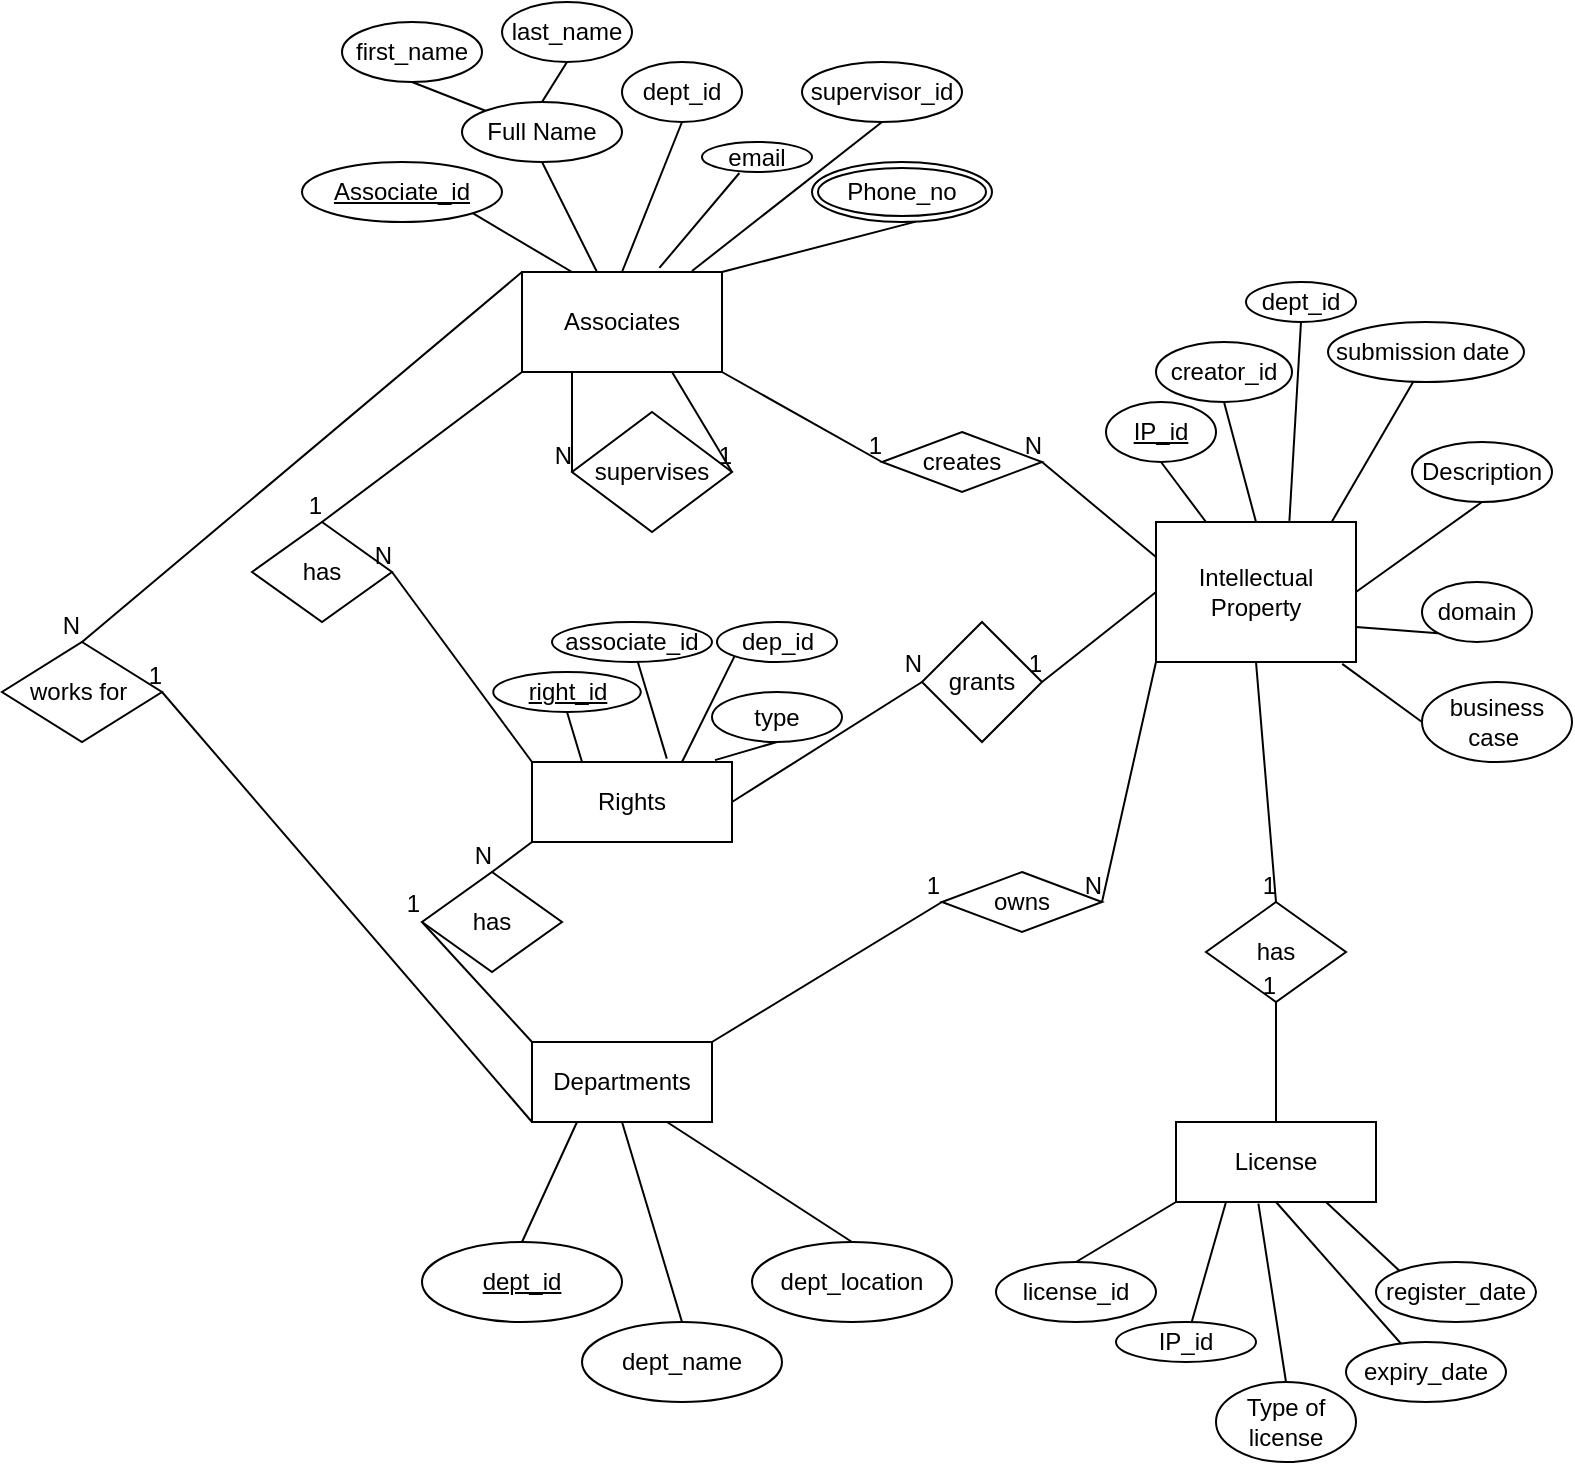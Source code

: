 <mxfile version="20.4.0" type="github">
  <diagram id="R2lEEEUBdFMjLlhIrx00" name="Page-1">
    <mxGraphModel dx="994" dy="547" grid="1" gridSize="10" guides="1" tooltips="1" connect="1" arrows="1" fold="1" page="1" pageScale="1" pageWidth="850" pageHeight="1100" math="0" shadow="0" extFonts="Permanent Marker^https://fonts.googleapis.com/css?family=Permanent+Marker">
      <root>
        <mxCell id="0" />
        <mxCell id="1" parent="0" />
        <mxCell id="IFaDQ5PGdzeJOcfDwAV1-2" value="Intellectual Property" style="whiteSpace=wrap;html=1;align=center;" parent="1" vertex="1">
          <mxGeometry x="592" y="320" width="100" height="70" as="geometry" />
        </mxCell>
        <mxCell id="IFaDQ5PGdzeJOcfDwAV1-3" value="Associates" style="whiteSpace=wrap;html=1;align=center;" parent="1" vertex="1">
          <mxGeometry x="275" y="195" width="100" height="50" as="geometry" />
        </mxCell>
        <mxCell id="IFaDQ5PGdzeJOcfDwAV1-4" value="Departments" style="whiteSpace=wrap;html=1;align=center;" parent="1" vertex="1">
          <mxGeometry x="280" y="580" width="90" height="40" as="geometry" />
        </mxCell>
        <mxCell id="IFaDQ5PGdzeJOcfDwAV1-10" value="creates" style="shape=rhombus;perimeter=rhombusPerimeter;whiteSpace=wrap;html=1;align=center;" parent="1" vertex="1">
          <mxGeometry x="455" y="275" width="80" height="30" as="geometry" />
        </mxCell>
        <mxCell id="IFaDQ5PGdzeJOcfDwAV1-14" value="" style="endArrow=none;html=1;rounded=0;exitX=0;exitY=0.25;exitDx=0;exitDy=0;entryX=1;entryY=0.5;entryDx=0;entryDy=0;" parent="1" source="IFaDQ5PGdzeJOcfDwAV1-2" target="IFaDQ5PGdzeJOcfDwAV1-10" edge="1">
          <mxGeometry relative="1" as="geometry">
            <mxPoint x="365" y="200" as="sourcePoint" />
            <mxPoint x="575" y="270" as="targetPoint" />
            <Array as="points" />
          </mxGeometry>
        </mxCell>
        <mxCell id="IFaDQ5PGdzeJOcfDwAV1-15" value="N" style="resizable=0;html=1;align=right;verticalAlign=bottom;" parent="IFaDQ5PGdzeJOcfDwAV1-14" connectable="0" vertex="1">
          <mxGeometry x="1" relative="1" as="geometry" />
        </mxCell>
        <mxCell id="IFaDQ5PGdzeJOcfDwAV1-16" value="" style="endArrow=none;html=1;rounded=0;exitX=1;exitY=1;exitDx=0;exitDy=0;entryX=0;entryY=0.5;entryDx=0;entryDy=0;" parent="1" source="IFaDQ5PGdzeJOcfDwAV1-3" target="IFaDQ5PGdzeJOcfDwAV1-10" edge="1">
          <mxGeometry relative="1" as="geometry">
            <mxPoint x="305" y="425" as="sourcePoint" />
            <mxPoint x="465" y="425" as="targetPoint" />
          </mxGeometry>
        </mxCell>
        <mxCell id="IFaDQ5PGdzeJOcfDwAV1-17" value="1" style="resizable=0;html=1;align=right;verticalAlign=bottom;" parent="IFaDQ5PGdzeJOcfDwAV1-16" connectable="0" vertex="1">
          <mxGeometry x="1" relative="1" as="geometry" />
        </mxCell>
        <mxCell id="IFaDQ5PGdzeJOcfDwAV1-26" value="works for&amp;nbsp;" style="shape=rhombus;perimeter=rhombusPerimeter;whiteSpace=wrap;html=1;align=center;" parent="1" vertex="1">
          <mxGeometry x="15" y="380" width="80" height="50" as="geometry" />
        </mxCell>
        <mxCell id="IFaDQ5PGdzeJOcfDwAV1-27" value="License" style="whiteSpace=wrap;html=1;align=center;" parent="1" vertex="1">
          <mxGeometry x="602" y="620" width="100" height="40" as="geometry" />
        </mxCell>
        <mxCell id="IFaDQ5PGdzeJOcfDwAV1-28" value="has" style="shape=rhombus;perimeter=rhombusPerimeter;whiteSpace=wrap;html=1;align=center;" parent="1" vertex="1">
          <mxGeometry x="140" y="320" width="70" height="50" as="geometry" />
        </mxCell>
        <mxCell id="IFaDQ5PGdzeJOcfDwAV1-29" value="supervises" style="shape=rhombus;perimeter=rhombusPerimeter;whiteSpace=wrap;html=1;align=center;" parent="1" vertex="1">
          <mxGeometry x="300" y="265" width="80" height="60" as="geometry" />
        </mxCell>
        <mxCell id="IFaDQ5PGdzeJOcfDwAV1-30" value="Rights" style="whiteSpace=wrap;html=1;align=center;" parent="1" vertex="1">
          <mxGeometry x="280" y="440" width="100" height="40" as="geometry" />
        </mxCell>
        <mxCell id="IFaDQ5PGdzeJOcfDwAV1-32" value="has" style="shape=rhombus;perimeter=rhombusPerimeter;whiteSpace=wrap;html=1;align=center;" parent="1" vertex="1">
          <mxGeometry x="225" y="495" width="70" height="50" as="geometry" />
        </mxCell>
        <mxCell id="IFaDQ5PGdzeJOcfDwAV1-33" value="has" style="shape=rhombus;perimeter=rhombusPerimeter;whiteSpace=wrap;html=1;align=center;" parent="1" vertex="1">
          <mxGeometry x="617" y="510" width="70" height="50" as="geometry" />
        </mxCell>
        <mxCell id="IFaDQ5PGdzeJOcfDwAV1-34" value="owns" style="shape=rhombus;perimeter=rhombusPerimeter;whiteSpace=wrap;html=1;align=center;" parent="1" vertex="1">
          <mxGeometry x="485" y="495" width="80" height="30" as="geometry" />
        </mxCell>
        <mxCell id="IFaDQ5PGdzeJOcfDwAV1-35" value="" style="endArrow=none;html=1;rounded=0;exitX=0;exitY=0;exitDx=0;exitDy=0;entryX=0.5;entryY=0;entryDx=0;entryDy=0;" parent="1" source="IFaDQ5PGdzeJOcfDwAV1-3" target="IFaDQ5PGdzeJOcfDwAV1-26" edge="1">
          <mxGeometry relative="1" as="geometry">
            <mxPoint x="25" y="290" as="sourcePoint" />
            <mxPoint x="105" y="120" as="targetPoint" />
          </mxGeometry>
        </mxCell>
        <mxCell id="IFaDQ5PGdzeJOcfDwAV1-36" value="N" style="resizable=0;html=1;align=right;verticalAlign=bottom;" parent="IFaDQ5PGdzeJOcfDwAV1-35" connectable="0" vertex="1">
          <mxGeometry x="1" relative="1" as="geometry" />
        </mxCell>
        <mxCell id="IFaDQ5PGdzeJOcfDwAV1-37" value="" style="endArrow=none;html=1;rounded=0;exitX=0;exitY=1;exitDx=0;exitDy=0;entryX=1;entryY=0.5;entryDx=0;entryDy=0;" parent="1" source="IFaDQ5PGdzeJOcfDwAV1-4" target="IFaDQ5PGdzeJOcfDwAV1-26" edge="1">
          <mxGeometry relative="1" as="geometry">
            <mxPoint x="15" y="510" as="sourcePoint" />
            <mxPoint x="95" y="620" as="targetPoint" />
          </mxGeometry>
        </mxCell>
        <mxCell id="IFaDQ5PGdzeJOcfDwAV1-38" value="1" style="resizable=0;html=1;align=right;verticalAlign=bottom;" parent="IFaDQ5PGdzeJOcfDwAV1-37" connectable="0" vertex="1">
          <mxGeometry x="1" relative="1" as="geometry" />
        </mxCell>
        <mxCell id="IFaDQ5PGdzeJOcfDwAV1-41" value="" style="endArrow=none;html=1;rounded=0;entryX=0;entryY=0.5;entryDx=0;entryDy=0;exitX=1;exitY=0;exitDx=0;exitDy=0;" parent="1" source="IFaDQ5PGdzeJOcfDwAV1-4" target="IFaDQ5PGdzeJOcfDwAV1-34" edge="1">
          <mxGeometry relative="1" as="geometry">
            <mxPoint x="495" y="610" as="sourcePoint" />
            <mxPoint x="385" y="680" as="targetPoint" />
            <Array as="points" />
          </mxGeometry>
        </mxCell>
        <mxCell id="IFaDQ5PGdzeJOcfDwAV1-42" value="1" style="resizable=0;html=1;align=right;verticalAlign=bottom;" parent="IFaDQ5PGdzeJOcfDwAV1-41" connectable="0" vertex="1">
          <mxGeometry x="1" relative="1" as="geometry" />
        </mxCell>
        <mxCell id="IFaDQ5PGdzeJOcfDwAV1-39" value="" style="endArrow=none;html=1;rounded=0;exitX=0;exitY=1;exitDx=0;exitDy=0;entryX=1;entryY=0.5;entryDx=0;entryDy=0;" parent="1" source="IFaDQ5PGdzeJOcfDwAV1-2" target="IFaDQ5PGdzeJOcfDwAV1-34" edge="1">
          <mxGeometry relative="1" as="geometry">
            <mxPoint x="585" y="460" as="sourcePoint" />
            <mxPoint x="695" y="440" as="targetPoint" />
          </mxGeometry>
        </mxCell>
        <mxCell id="IFaDQ5PGdzeJOcfDwAV1-40" value="N" style="resizable=0;html=1;align=right;verticalAlign=bottom;" parent="IFaDQ5PGdzeJOcfDwAV1-39" connectable="0" vertex="1">
          <mxGeometry x="1" relative="1" as="geometry" />
        </mxCell>
        <mxCell id="IFaDQ5PGdzeJOcfDwAV1-44" value="grants" style="shape=rhombus;perimeter=rhombusPerimeter;whiteSpace=wrap;html=1;align=center;" parent="1" vertex="1">
          <mxGeometry x="475" y="370" width="60" height="60" as="geometry" />
        </mxCell>
        <mxCell id="IFaDQ5PGdzeJOcfDwAV1-45" value="" style="endArrow=none;html=1;rounded=0;exitX=0;exitY=0.5;exitDx=0;exitDy=0;entryX=1;entryY=0.5;entryDx=0;entryDy=0;" parent="1" source="IFaDQ5PGdzeJOcfDwAV1-2" target="IFaDQ5PGdzeJOcfDwAV1-44" edge="1">
          <mxGeometry relative="1" as="geometry">
            <mxPoint x="415" y="300" as="sourcePoint" />
            <mxPoint x="605" y="370" as="targetPoint" />
            <Array as="points" />
          </mxGeometry>
        </mxCell>
        <mxCell id="IFaDQ5PGdzeJOcfDwAV1-46" value="1" style="resizable=0;html=1;align=right;verticalAlign=bottom;" parent="IFaDQ5PGdzeJOcfDwAV1-45" connectable="0" vertex="1">
          <mxGeometry x="1" relative="1" as="geometry" />
        </mxCell>
        <mxCell id="IFaDQ5PGdzeJOcfDwAV1-47" value="" style="endArrow=none;html=1;rounded=0;entryX=0;entryY=0.5;entryDx=0;entryDy=0;exitX=1;exitY=0.5;exitDx=0;exitDy=0;" parent="1" source="IFaDQ5PGdzeJOcfDwAV1-30" target="IFaDQ5PGdzeJOcfDwAV1-44" edge="1">
          <mxGeometry relative="1" as="geometry">
            <mxPoint x="435" y="260" as="sourcePoint" />
            <mxPoint x="435" y="400" as="targetPoint" />
            <Array as="points" />
          </mxGeometry>
        </mxCell>
        <mxCell id="IFaDQ5PGdzeJOcfDwAV1-48" value="N" style="resizable=0;html=1;align=right;verticalAlign=bottom;" parent="IFaDQ5PGdzeJOcfDwAV1-47" connectable="0" vertex="1">
          <mxGeometry x="1" relative="1" as="geometry" />
        </mxCell>
        <mxCell id="IFaDQ5PGdzeJOcfDwAV1-49" value="" style="endArrow=none;html=1;rounded=0;entryX=0.5;entryY=0;entryDx=0;entryDy=0;exitX=0;exitY=1;exitDx=0;exitDy=0;" parent="1" source="IFaDQ5PGdzeJOcfDwAV1-3" target="IFaDQ5PGdzeJOcfDwAV1-28" edge="1">
          <mxGeometry relative="1" as="geometry">
            <mxPoint x="375" y="210" as="sourcePoint" />
            <mxPoint x="295" y="170" as="targetPoint" />
          </mxGeometry>
        </mxCell>
        <mxCell id="IFaDQ5PGdzeJOcfDwAV1-50" value="1" style="resizable=0;html=1;align=right;verticalAlign=bottom;" parent="IFaDQ5PGdzeJOcfDwAV1-49" connectable="0" vertex="1">
          <mxGeometry x="1" relative="1" as="geometry" />
        </mxCell>
        <mxCell id="IFaDQ5PGdzeJOcfDwAV1-53" value="" style="endArrow=none;html=1;rounded=0;exitX=0;exitY=0;exitDx=0;exitDy=0;entryX=0;entryY=0.5;entryDx=0;entryDy=0;" parent="1" source="IFaDQ5PGdzeJOcfDwAV1-4" target="IFaDQ5PGdzeJOcfDwAV1-32" edge="1">
          <mxGeometry relative="1" as="geometry">
            <mxPoint x="325" y="620" as="sourcePoint" />
            <mxPoint x="355" y="620" as="targetPoint" />
            <Array as="points" />
          </mxGeometry>
        </mxCell>
        <mxCell id="IFaDQ5PGdzeJOcfDwAV1-54" value="1" style="resizable=0;html=1;align=right;verticalAlign=bottom;" parent="IFaDQ5PGdzeJOcfDwAV1-53" connectable="0" vertex="1">
          <mxGeometry x="1" relative="1" as="geometry" />
        </mxCell>
        <mxCell id="IFaDQ5PGdzeJOcfDwAV1-56" value="" style="endArrow=none;html=1;rounded=0;exitX=0;exitY=1;exitDx=0;exitDy=0;entryX=0.5;entryY=0;entryDx=0;entryDy=0;" parent="1" source="IFaDQ5PGdzeJOcfDwAV1-30" target="IFaDQ5PGdzeJOcfDwAV1-32" edge="1">
          <mxGeometry relative="1" as="geometry">
            <mxPoint x="405" y="490" as="sourcePoint" />
            <mxPoint x="245" y="430" as="targetPoint" />
          </mxGeometry>
        </mxCell>
        <mxCell id="IFaDQ5PGdzeJOcfDwAV1-57" value="N" style="resizable=0;html=1;align=right;verticalAlign=bottom;" parent="IFaDQ5PGdzeJOcfDwAV1-56" connectable="0" vertex="1">
          <mxGeometry x="1" relative="1" as="geometry" />
        </mxCell>
        <mxCell id="IFaDQ5PGdzeJOcfDwAV1-58" value="" style="endArrow=none;html=1;rounded=0;exitX=0;exitY=0;exitDx=0;exitDy=0;entryX=1;entryY=0.5;entryDx=0;entryDy=0;" parent="1" source="IFaDQ5PGdzeJOcfDwAV1-30" target="IFaDQ5PGdzeJOcfDwAV1-28" edge="1">
          <mxGeometry relative="1" as="geometry">
            <mxPoint x="155" y="320" as="sourcePoint" />
            <mxPoint x="365" y="310" as="targetPoint" />
          </mxGeometry>
        </mxCell>
        <mxCell id="IFaDQ5PGdzeJOcfDwAV1-59" value="N" style="resizable=0;html=1;align=right;verticalAlign=bottom;" parent="IFaDQ5PGdzeJOcfDwAV1-58" connectable="0" vertex="1">
          <mxGeometry x="1" relative="1" as="geometry" />
        </mxCell>
        <mxCell id="IFaDQ5PGdzeJOcfDwAV1-69" value="" style="endArrow=none;html=1;rounded=0;entryX=0;entryY=0.5;entryDx=0;entryDy=0;exitX=0.25;exitY=1;exitDx=0;exitDy=0;" parent="1" source="IFaDQ5PGdzeJOcfDwAV1-3" target="IFaDQ5PGdzeJOcfDwAV1-29" edge="1">
          <mxGeometry relative="1" as="geometry">
            <mxPoint x="425" y="265" as="sourcePoint" />
            <mxPoint x="475" y="295" as="targetPoint" />
          </mxGeometry>
        </mxCell>
        <mxCell id="IFaDQ5PGdzeJOcfDwAV1-70" value="N" style="resizable=0;html=1;align=right;verticalAlign=bottom;" parent="IFaDQ5PGdzeJOcfDwAV1-69" connectable="0" vertex="1">
          <mxGeometry x="1" relative="1" as="geometry" />
        </mxCell>
        <mxCell id="IFaDQ5PGdzeJOcfDwAV1-71" value="" style="endArrow=none;html=1;rounded=0;exitX=0.75;exitY=1;exitDx=0;exitDy=0;entryX=1;entryY=0.5;entryDx=0;entryDy=0;" parent="1" source="IFaDQ5PGdzeJOcfDwAV1-3" target="IFaDQ5PGdzeJOcfDwAV1-29" edge="1">
          <mxGeometry relative="1" as="geometry">
            <mxPoint x="390" y="265" as="sourcePoint" />
            <mxPoint x="550" y="265" as="targetPoint" />
          </mxGeometry>
        </mxCell>
        <mxCell id="IFaDQ5PGdzeJOcfDwAV1-72" value="1" style="resizable=0;html=1;align=right;verticalAlign=bottom;" parent="IFaDQ5PGdzeJOcfDwAV1-71" connectable="0" vertex="1">
          <mxGeometry x="1" relative="1" as="geometry" />
        </mxCell>
        <mxCell id="IFaDQ5PGdzeJOcfDwAV1-74" value="" style="endArrow=none;html=1;rounded=0;exitX=0.5;exitY=1;exitDx=0;exitDy=0;entryX=0.5;entryY=0;entryDx=0;entryDy=0;" parent="1" source="IFaDQ5PGdzeJOcfDwAV1-2" target="IFaDQ5PGdzeJOcfDwAV1-33" edge="1">
          <mxGeometry relative="1" as="geometry">
            <mxPoint x="645" y="470" as="sourcePoint" />
            <mxPoint x="805" y="470" as="targetPoint" />
          </mxGeometry>
        </mxCell>
        <mxCell id="IFaDQ5PGdzeJOcfDwAV1-75" value="1" style="resizable=0;html=1;align=right;verticalAlign=bottom;" parent="IFaDQ5PGdzeJOcfDwAV1-74" connectable="0" vertex="1">
          <mxGeometry x="1" relative="1" as="geometry" />
        </mxCell>
        <mxCell id="IFaDQ5PGdzeJOcfDwAV1-76" value="" style="endArrow=none;html=1;rounded=0;entryX=0.5;entryY=1;entryDx=0;entryDy=0;exitX=0.5;exitY=0;exitDx=0;exitDy=0;" parent="1" source="IFaDQ5PGdzeJOcfDwAV1-27" target="IFaDQ5PGdzeJOcfDwAV1-33" edge="1">
          <mxGeometry relative="1" as="geometry">
            <mxPoint x="505" y="620" as="sourcePoint" />
            <mxPoint x="665" y="620" as="targetPoint" />
          </mxGeometry>
        </mxCell>
        <mxCell id="IFaDQ5PGdzeJOcfDwAV1-77" value="1" style="resizable=0;html=1;align=right;verticalAlign=bottom;" parent="IFaDQ5PGdzeJOcfDwAV1-76" connectable="0" vertex="1">
          <mxGeometry x="1" relative="1" as="geometry" />
        </mxCell>
        <mxCell id="IFaDQ5PGdzeJOcfDwAV1-78" value="Associate_id" style="ellipse;whiteSpace=wrap;html=1;align=center;fontStyle=4;" parent="1" vertex="1">
          <mxGeometry x="165" y="140" width="100" height="30" as="geometry" />
        </mxCell>
        <mxCell id="IFaDQ5PGdzeJOcfDwAV1-81" value="" style="endArrow=none;html=1;rounded=0;exitX=1;exitY=1;exitDx=0;exitDy=0;entryX=0.25;entryY=0;entryDx=0;entryDy=0;" parent="1" source="IFaDQ5PGdzeJOcfDwAV1-78" target="IFaDQ5PGdzeJOcfDwAV1-3" edge="1">
          <mxGeometry relative="1" as="geometry">
            <mxPoint x="300" y="135" as="sourcePoint" />
            <mxPoint x="305" y="175" as="targetPoint" />
          </mxGeometry>
        </mxCell>
        <mxCell id="IFaDQ5PGdzeJOcfDwAV1-83" value="Phone_no" style="ellipse;shape=doubleEllipse;margin=3;whiteSpace=wrap;html=1;align=center;" parent="1" vertex="1">
          <mxGeometry x="420" y="140" width="90" height="30" as="geometry" />
        </mxCell>
        <mxCell id="IFaDQ5PGdzeJOcfDwAV1-84" value="" style="endArrow=none;html=1;rounded=0;entryX=0.577;entryY=0.994;entryDx=0;entryDy=0;entryPerimeter=0;exitX=1;exitY=0;exitDx=0;exitDy=0;" parent="1" source="IFaDQ5PGdzeJOcfDwAV1-3" target="IFaDQ5PGdzeJOcfDwAV1-83" edge="1">
          <mxGeometry relative="1" as="geometry">
            <mxPoint x="300" y="155" as="sourcePoint" />
            <mxPoint x="460" y="155" as="targetPoint" />
          </mxGeometry>
        </mxCell>
        <mxCell id="IFaDQ5PGdzeJOcfDwAV1-85" value="Full Name" style="ellipse;whiteSpace=wrap;html=1;align=center;" parent="1" vertex="1">
          <mxGeometry x="245" y="110" width="80" height="30" as="geometry" />
        </mxCell>
        <mxCell id="IFaDQ5PGdzeJOcfDwAV1-87" value="" style="endArrow=none;html=1;rounded=0;entryX=0.5;entryY=1;entryDx=0;entryDy=0;" parent="1" source="IFaDQ5PGdzeJOcfDwAV1-3" target="IFaDQ5PGdzeJOcfDwAV1-85" edge="1">
          <mxGeometry relative="1" as="geometry">
            <mxPoint x="315" y="315" as="sourcePoint" />
            <mxPoint x="475" y="315" as="targetPoint" />
          </mxGeometry>
        </mxCell>
        <mxCell id="IFaDQ5PGdzeJOcfDwAV1-88" value="last_name" style="ellipse;whiteSpace=wrap;html=1;align=center;" parent="1" vertex="1">
          <mxGeometry x="265" y="60" width="65" height="30" as="geometry" />
        </mxCell>
        <mxCell id="IFaDQ5PGdzeJOcfDwAV1-89" value="first_name" style="ellipse;whiteSpace=wrap;html=1;align=center;" parent="1" vertex="1">
          <mxGeometry x="185" y="70" width="70" height="30" as="geometry" />
        </mxCell>
        <mxCell id="IFaDQ5PGdzeJOcfDwAV1-90" value="" style="endArrow=none;html=1;rounded=0;entryX=0.5;entryY=1;entryDx=0;entryDy=0;exitX=0.5;exitY=0;exitDx=0;exitDy=0;" parent="1" source="IFaDQ5PGdzeJOcfDwAV1-85" target="IFaDQ5PGdzeJOcfDwAV1-88" edge="1">
          <mxGeometry relative="1" as="geometry">
            <mxPoint x="315" y="320" as="sourcePoint" />
            <mxPoint x="475" y="320" as="targetPoint" />
          </mxGeometry>
        </mxCell>
        <mxCell id="IFaDQ5PGdzeJOcfDwAV1-91" value="" style="endArrow=none;html=1;rounded=0;entryX=0;entryY=0;entryDx=0;entryDy=0;exitX=0.5;exitY=1;exitDx=0;exitDy=0;" parent="1" source="IFaDQ5PGdzeJOcfDwAV1-89" target="IFaDQ5PGdzeJOcfDwAV1-85" edge="1">
          <mxGeometry relative="1" as="geometry">
            <mxPoint x="35" y="110" as="sourcePoint" />
            <mxPoint x="195" y="110" as="targetPoint" />
          </mxGeometry>
        </mxCell>
        <mxCell id="IFaDQ5PGdzeJOcfDwAV1-92" style="edgeStyle=none;rounded=0;orthogonalLoop=1;jettySize=auto;html=1;exitX=0.5;exitY=0;exitDx=0;exitDy=0;" parent="1" edge="1">
          <mxGeometry relative="1" as="geometry">
            <mxPoint x="215" y="145" as="sourcePoint" />
            <mxPoint x="215" y="145" as="targetPoint" />
          </mxGeometry>
        </mxCell>
        <mxCell id="IFaDQ5PGdzeJOcfDwAV1-93" value="dept_id" style="ellipse;whiteSpace=wrap;html=1;align=center;" parent="1" vertex="1">
          <mxGeometry x="325" y="90" width="60" height="30" as="geometry" />
        </mxCell>
        <mxCell id="IFaDQ5PGdzeJOcfDwAV1-95" value="" style="endArrow=none;html=1;rounded=0;entryX=0.5;entryY=1;entryDx=0;entryDy=0;exitX=0.5;exitY=0;exitDx=0;exitDy=0;" parent="1" source="IFaDQ5PGdzeJOcfDwAV1-3" target="IFaDQ5PGdzeJOcfDwAV1-93" edge="1">
          <mxGeometry relative="1" as="geometry">
            <mxPoint x="325" y="160" as="sourcePoint" />
            <mxPoint x="405" y="160" as="targetPoint" />
            <Array as="points" />
          </mxGeometry>
        </mxCell>
        <mxCell id="IFaDQ5PGdzeJOcfDwAV1-96" value="email" style="ellipse;whiteSpace=wrap;html=1;align=center;" parent="1" vertex="1">
          <mxGeometry x="365" y="130" width="55" height="15" as="geometry" />
        </mxCell>
        <mxCell id="IFaDQ5PGdzeJOcfDwAV1-97" value="" style="endArrow=none;html=1;rounded=0;exitX=0.687;exitY=-0.041;exitDx=0;exitDy=0;exitPerimeter=0;entryX=0.34;entryY=1.033;entryDx=0;entryDy=0;entryPerimeter=0;" parent="1" source="IFaDQ5PGdzeJOcfDwAV1-3" target="IFaDQ5PGdzeJOcfDwAV1-96" edge="1">
          <mxGeometry relative="1" as="geometry">
            <mxPoint x="395" y="119.5" as="sourcePoint" />
            <mxPoint x="555" y="119.5" as="targetPoint" />
          </mxGeometry>
        </mxCell>
        <mxCell id="IFaDQ5PGdzeJOcfDwAV1-99" value="supervisor_id" style="ellipse;whiteSpace=wrap;html=1;align=center;" parent="1" vertex="1">
          <mxGeometry x="415" y="90" width="80" height="30" as="geometry" />
        </mxCell>
        <mxCell id="IFaDQ5PGdzeJOcfDwAV1-100" value="" style="endArrow=none;html=1;rounded=0;exitX=0.85;exitY=-0.01;exitDx=0;exitDy=0;exitPerimeter=0;entryX=0.5;entryY=1;entryDx=0;entryDy=0;" parent="1" source="IFaDQ5PGdzeJOcfDwAV1-3" target="IFaDQ5PGdzeJOcfDwAV1-99" edge="1">
          <mxGeometry relative="1" as="geometry">
            <mxPoint x="485" y="105" as="sourcePoint" />
            <mxPoint x="645" y="105" as="targetPoint" />
          </mxGeometry>
        </mxCell>
        <mxCell id="IFaDQ5PGdzeJOcfDwAV1-104" value="dept_location" style="ellipse;whiteSpace=wrap;html=1;align=center;" parent="1" vertex="1">
          <mxGeometry x="390" y="680" width="100" height="40" as="geometry" />
        </mxCell>
        <mxCell id="IFaDQ5PGdzeJOcfDwAV1-105" value="dept_name" style="ellipse;whiteSpace=wrap;html=1;align=center;" parent="1" vertex="1">
          <mxGeometry x="305" y="720" width="100" height="40" as="geometry" />
        </mxCell>
        <mxCell id="IFaDQ5PGdzeJOcfDwAV1-107" value="dept_id" style="ellipse;whiteSpace=wrap;html=1;align=center;fontStyle=4;" parent="1" vertex="1">
          <mxGeometry x="225" y="680" width="100" height="40" as="geometry" />
        </mxCell>
        <mxCell id="IFaDQ5PGdzeJOcfDwAV1-108" style="edgeStyle=none;rounded=0;orthogonalLoop=1;jettySize=auto;html=1;exitX=0.5;exitY=1;exitDx=0;exitDy=0;" parent="1" source="IFaDQ5PGdzeJOcfDwAV1-105" target="IFaDQ5PGdzeJOcfDwAV1-105" edge="1">
          <mxGeometry relative="1" as="geometry" />
        </mxCell>
        <mxCell id="IFaDQ5PGdzeJOcfDwAV1-109" value="" style="endArrow=none;html=1;rounded=0;entryX=0.25;entryY=1;entryDx=0;entryDy=0;exitX=0.5;exitY=0;exitDx=0;exitDy=0;" parent="1" source="IFaDQ5PGdzeJOcfDwAV1-107" target="IFaDQ5PGdzeJOcfDwAV1-4" edge="1">
          <mxGeometry relative="1" as="geometry">
            <mxPoint x="275" y="700" as="sourcePoint" />
            <mxPoint x="475" y="620" as="targetPoint" />
          </mxGeometry>
        </mxCell>
        <mxCell id="IFaDQ5PGdzeJOcfDwAV1-110" value="" style="endArrow=none;html=1;rounded=0;entryX=0.5;entryY=1;entryDx=0;entryDy=0;exitX=0.5;exitY=0;exitDx=0;exitDy=0;" parent="1" source="IFaDQ5PGdzeJOcfDwAV1-105" target="IFaDQ5PGdzeJOcfDwAV1-4" edge="1">
          <mxGeometry relative="1" as="geometry">
            <mxPoint x="185" y="810" as="sourcePoint" />
            <mxPoint x="345" y="810" as="targetPoint" />
          </mxGeometry>
        </mxCell>
        <mxCell id="IFaDQ5PGdzeJOcfDwAV1-111" value="" style="endArrow=none;html=1;rounded=0;entryX=0.5;entryY=0;entryDx=0;entryDy=0;exitX=0.75;exitY=1;exitDx=0;exitDy=0;" parent="1" source="IFaDQ5PGdzeJOcfDwAV1-4" target="IFaDQ5PGdzeJOcfDwAV1-104" edge="1">
          <mxGeometry relative="1" as="geometry">
            <mxPoint x="315" y="620" as="sourcePoint" />
            <mxPoint x="475" y="620" as="targetPoint" />
          </mxGeometry>
        </mxCell>
        <mxCell id="IFaDQ5PGdzeJOcfDwAV1-112" value="license_id" style="ellipse;whiteSpace=wrap;html=1;align=center;" parent="1" vertex="1">
          <mxGeometry x="512" y="690" width="80" height="30" as="geometry" />
        </mxCell>
        <mxCell id="IFaDQ5PGdzeJOcfDwAV1-113" value="IP_id" style="ellipse;whiteSpace=wrap;html=1;align=center;" parent="1" vertex="1">
          <mxGeometry x="572" y="720" width="70" height="20" as="geometry" />
        </mxCell>
        <mxCell id="IFaDQ5PGdzeJOcfDwAV1-114" value="register_date" style="ellipse;whiteSpace=wrap;html=1;align=center;" parent="1" vertex="1">
          <mxGeometry x="702" y="690" width="80" height="30" as="geometry" />
        </mxCell>
        <mxCell id="IFaDQ5PGdzeJOcfDwAV1-115" value="expiry_date" style="ellipse;whiteSpace=wrap;html=1;align=center;" parent="1" vertex="1">
          <mxGeometry x="687" y="730" width="80" height="30" as="geometry" />
        </mxCell>
        <mxCell id="IFaDQ5PGdzeJOcfDwAV1-116" value="Type of license" style="ellipse;whiteSpace=wrap;html=1;align=center;" parent="1" vertex="1">
          <mxGeometry x="622" y="750" width="70" height="40" as="geometry" />
        </mxCell>
        <mxCell id="IFaDQ5PGdzeJOcfDwAV1-117" value="" style="endArrow=none;html=1;rounded=0;entryX=0;entryY=1;entryDx=0;entryDy=0;exitX=0.5;exitY=0;exitDx=0;exitDy=0;" parent="1" source="IFaDQ5PGdzeJOcfDwAV1-112" target="IFaDQ5PGdzeJOcfDwAV1-27" edge="1">
          <mxGeometry relative="1" as="geometry">
            <mxPoint x="512" y="699.5" as="sourcePoint" />
            <mxPoint x="672" y="699.5" as="targetPoint" />
          </mxGeometry>
        </mxCell>
        <mxCell id="IFaDQ5PGdzeJOcfDwAV1-118" value="" style="endArrow=none;html=1;rounded=0;entryX=0.25;entryY=1;entryDx=0;entryDy=0;" parent="1" source="IFaDQ5PGdzeJOcfDwAV1-113" target="IFaDQ5PGdzeJOcfDwAV1-27" edge="1">
          <mxGeometry relative="1" as="geometry">
            <mxPoint x="592" y="699.5" as="sourcePoint" />
            <mxPoint x="752" y="699.5" as="targetPoint" />
          </mxGeometry>
        </mxCell>
        <mxCell id="IFaDQ5PGdzeJOcfDwAV1-119" value="" style="endArrow=none;html=1;rounded=0;entryX=0;entryY=0;entryDx=0;entryDy=0;exitX=0.75;exitY=1;exitDx=0;exitDy=0;" parent="1" source="IFaDQ5PGdzeJOcfDwAV1-27" target="IFaDQ5PGdzeJOcfDwAV1-114" edge="1">
          <mxGeometry relative="1" as="geometry">
            <mxPoint x="582" y="760" as="sourcePoint" />
            <mxPoint x="742" y="760" as="targetPoint" />
          </mxGeometry>
        </mxCell>
        <mxCell id="IFaDQ5PGdzeJOcfDwAV1-120" value="" style="endArrow=none;html=1;rounded=0;entryX=0.5;entryY=1;entryDx=0;entryDy=0;" parent="1" source="IFaDQ5PGdzeJOcfDwAV1-115" target="IFaDQ5PGdzeJOcfDwAV1-27" edge="1">
          <mxGeometry relative="1" as="geometry">
            <mxPoint x="602" y="770" as="sourcePoint" />
            <mxPoint x="762" y="770" as="targetPoint" />
          </mxGeometry>
        </mxCell>
        <mxCell id="IFaDQ5PGdzeJOcfDwAV1-121" value="" style="endArrow=none;html=1;rounded=0;entryX=0.412;entryY=1.021;entryDx=0;entryDy=0;entryPerimeter=0;exitX=0.5;exitY=0;exitDx=0;exitDy=0;" parent="1" source="IFaDQ5PGdzeJOcfDwAV1-116" target="IFaDQ5PGdzeJOcfDwAV1-27" edge="1">
          <mxGeometry relative="1" as="geometry">
            <mxPoint x="682" y="800" as="sourcePoint" />
            <mxPoint x="702" y="840" as="targetPoint" />
            <Array as="points" />
          </mxGeometry>
        </mxCell>
        <mxCell id="IFaDQ5PGdzeJOcfDwAV1-122" value="creator_id" style="ellipse;whiteSpace=wrap;html=1;align=center;" parent="1" vertex="1">
          <mxGeometry x="592" y="230" width="68" height="30" as="geometry" />
        </mxCell>
        <mxCell id="IFaDQ5PGdzeJOcfDwAV1-123" value="dept_id" style="ellipse;whiteSpace=wrap;html=1;align=center;" parent="1" vertex="1">
          <mxGeometry x="637" y="200" width="55" height="20" as="geometry" />
        </mxCell>
        <mxCell id="IFaDQ5PGdzeJOcfDwAV1-126" value="IP_id" style="ellipse;whiteSpace=wrap;html=1;align=center;fontStyle=4;" parent="1" vertex="1">
          <mxGeometry x="567" y="260" width="55" height="30" as="geometry" />
        </mxCell>
        <mxCell id="IFaDQ5PGdzeJOcfDwAV1-127" value="submission date&amp;nbsp;" style="ellipse;whiteSpace=wrap;html=1;align=center;" parent="1" vertex="1">
          <mxGeometry x="678" y="220" width="98" height="30" as="geometry" />
        </mxCell>
        <mxCell id="IFaDQ5PGdzeJOcfDwAV1-128" value="Description" style="ellipse;whiteSpace=wrap;html=1;align=center;" parent="1" vertex="1">
          <mxGeometry x="720" y="280" width="70" height="30" as="geometry" />
        </mxCell>
        <mxCell id="IFaDQ5PGdzeJOcfDwAV1-129" value="domain" style="ellipse;whiteSpace=wrap;html=1;align=center;" parent="1" vertex="1">
          <mxGeometry x="725" y="350" width="55" height="30" as="geometry" />
        </mxCell>
        <mxCell id="IFaDQ5PGdzeJOcfDwAV1-130" value="business case&amp;nbsp;" style="ellipse;whiteSpace=wrap;html=1;align=center;" parent="1" vertex="1">
          <mxGeometry x="725" y="400" width="75" height="40" as="geometry" />
        </mxCell>
        <mxCell id="IFaDQ5PGdzeJOcfDwAV1-131" value="" style="endArrow=none;html=1;rounded=0;entryX=0.25;entryY=0;entryDx=0;entryDy=0;exitX=0.5;exitY=1;exitDx=0;exitDy=0;" parent="1" source="IFaDQ5PGdzeJOcfDwAV1-126" target="IFaDQ5PGdzeJOcfDwAV1-2" edge="1">
          <mxGeometry relative="1" as="geometry">
            <mxPoint x="485" y="309" as="sourcePoint" />
            <mxPoint x="645" y="309" as="targetPoint" />
          </mxGeometry>
        </mxCell>
        <mxCell id="IFaDQ5PGdzeJOcfDwAV1-132" value="" style="endArrow=none;html=1;rounded=0;entryX=0.5;entryY=0;entryDx=0;entryDy=0;exitX=0.5;exitY=1;exitDx=0;exitDy=0;" parent="1" source="IFaDQ5PGdzeJOcfDwAV1-122" target="IFaDQ5PGdzeJOcfDwAV1-2" edge="1">
          <mxGeometry relative="1" as="geometry">
            <mxPoint x="592" y="140" as="sourcePoint" />
            <mxPoint x="752" y="140" as="targetPoint" />
          </mxGeometry>
        </mxCell>
        <mxCell id="IFaDQ5PGdzeJOcfDwAV1-133" value="" style="endArrow=none;html=1;rounded=0;exitX=0.5;exitY=1;exitDx=0;exitDy=0;entryX=0.667;entryY=-0.008;entryDx=0;entryDy=0;entryPerimeter=0;" parent="1" source="IFaDQ5PGdzeJOcfDwAV1-123" target="IFaDQ5PGdzeJOcfDwAV1-2" edge="1">
          <mxGeometry relative="1" as="geometry">
            <mxPoint x="512" y="125" as="sourcePoint" />
            <mxPoint x="672" y="320" as="targetPoint" />
          </mxGeometry>
        </mxCell>
        <mxCell id="IFaDQ5PGdzeJOcfDwAV1-136" value="" style="endArrow=none;html=1;rounded=0;entryX=0.435;entryY=0.996;entryDx=0;entryDy=0;entryPerimeter=0;exitX=0.877;exitY=0.003;exitDx=0;exitDy=0;exitPerimeter=0;" parent="1" source="IFaDQ5PGdzeJOcfDwAV1-2" target="IFaDQ5PGdzeJOcfDwAV1-127" edge="1">
          <mxGeometry relative="1" as="geometry">
            <mxPoint x="592" y="124" as="sourcePoint" />
            <mxPoint x="752" y="124" as="targetPoint" />
          </mxGeometry>
        </mxCell>
        <mxCell id="IFaDQ5PGdzeJOcfDwAV1-138" value="" style="endArrow=none;html=1;rounded=0;entryX=0.5;entryY=1;entryDx=0;entryDy=0;exitX=1;exitY=0.5;exitDx=0;exitDy=0;" parent="1" source="IFaDQ5PGdzeJOcfDwAV1-2" target="IFaDQ5PGdzeJOcfDwAV1-128" edge="1">
          <mxGeometry relative="1" as="geometry">
            <mxPoint x="687" y="190" as="sourcePoint" />
            <mxPoint x="847" y="190" as="targetPoint" />
          </mxGeometry>
        </mxCell>
        <mxCell id="IFaDQ5PGdzeJOcfDwAV1-139" value="" style="endArrow=none;html=1;rounded=0;exitX=1;exitY=0.75;exitDx=0;exitDy=0;entryX=0;entryY=1;entryDx=0;entryDy=0;" parent="1" source="IFaDQ5PGdzeJOcfDwAV1-2" target="IFaDQ5PGdzeJOcfDwAV1-129" edge="1">
          <mxGeometry relative="1" as="geometry">
            <mxPoint x="672.5" y="460" as="sourcePoint" />
            <mxPoint x="832.5" y="460" as="targetPoint" />
          </mxGeometry>
        </mxCell>
        <mxCell id="IFaDQ5PGdzeJOcfDwAV1-140" value="" style="endArrow=none;html=1;rounded=0;exitX=0.931;exitY=1.013;exitDx=0;exitDy=0;exitPerimeter=0;entryX=0;entryY=0.5;entryDx=0;entryDy=0;" parent="1" source="IFaDQ5PGdzeJOcfDwAV1-2" target="IFaDQ5PGdzeJOcfDwAV1-130" edge="1">
          <mxGeometry relative="1" as="geometry">
            <mxPoint x="692" y="495" as="sourcePoint" />
            <mxPoint x="852" y="495" as="targetPoint" />
          </mxGeometry>
        </mxCell>
        <mxCell id="FdrxzaTmRzfjH9SZW5Ex-1" value="right_id" style="ellipse;whiteSpace=wrap;html=1;align=center;fontStyle=4;" vertex="1" parent="1">
          <mxGeometry x="260.63" y="395" width="73.75" height="20" as="geometry" />
        </mxCell>
        <mxCell id="FdrxzaTmRzfjH9SZW5Ex-2" value="" style="endArrow=none;html=1;rounded=0;exitX=0.5;exitY=1;exitDx=0;exitDy=0;entryX=0.25;entryY=0;entryDx=0;entryDy=0;" edge="1" parent="1" source="FdrxzaTmRzfjH9SZW5Ex-1" target="IFaDQ5PGdzeJOcfDwAV1-30">
          <mxGeometry relative="1" as="geometry">
            <mxPoint x="340" y="380" as="sourcePoint" />
            <mxPoint x="500" y="380" as="targetPoint" />
          </mxGeometry>
        </mxCell>
        <mxCell id="FdrxzaTmRzfjH9SZW5Ex-3" value="" style="endArrow=none;html=1;rounded=0;exitX=0.674;exitY=-0.042;exitDx=0;exitDy=0;exitPerimeter=0;" edge="1" parent="1" source="IFaDQ5PGdzeJOcfDwAV1-30" target="FdrxzaTmRzfjH9SZW5Ex-4">
          <mxGeometry relative="1" as="geometry">
            <mxPoint x="340" y="380" as="sourcePoint" />
            <mxPoint x="500" y="380" as="targetPoint" />
          </mxGeometry>
        </mxCell>
        <mxCell id="FdrxzaTmRzfjH9SZW5Ex-4" value="associate_id" style="ellipse;whiteSpace=wrap;html=1;align=center;" vertex="1" parent="1">
          <mxGeometry x="290" y="370" width="80" height="20" as="geometry" />
        </mxCell>
        <mxCell id="FdrxzaTmRzfjH9SZW5Ex-5" value="type" style="ellipse;whiteSpace=wrap;html=1;align=center;" vertex="1" parent="1">
          <mxGeometry x="370" y="405" width="65" height="25" as="geometry" />
        </mxCell>
        <mxCell id="FdrxzaTmRzfjH9SZW5Ex-6" value="" style="endArrow=none;html=1;rounded=0;entryX=0.5;entryY=1;entryDx=0;entryDy=0;exitX=0.915;exitY=-0.023;exitDx=0;exitDy=0;exitPerimeter=0;" edge="1" parent="1" source="IFaDQ5PGdzeJOcfDwAV1-30" target="FdrxzaTmRzfjH9SZW5Ex-5">
          <mxGeometry relative="1" as="geometry">
            <mxPoint x="340" y="380" as="sourcePoint" />
            <mxPoint x="500" y="380" as="targetPoint" />
          </mxGeometry>
        </mxCell>
        <mxCell id="FdrxzaTmRzfjH9SZW5Ex-7" value="dep_id" style="ellipse;whiteSpace=wrap;html=1;align=center;" vertex="1" parent="1">
          <mxGeometry x="372.5" y="370" width="60" height="20" as="geometry" />
        </mxCell>
        <mxCell id="FdrxzaTmRzfjH9SZW5Ex-8" value="" style="endArrow=none;html=1;rounded=0;exitX=0.75;exitY=0;exitDx=0;exitDy=0;entryX=0;entryY=1;entryDx=0;entryDy=0;" edge="1" parent="1" source="IFaDQ5PGdzeJOcfDwAV1-30" target="FdrxzaTmRzfjH9SZW5Ex-7">
          <mxGeometry relative="1" as="geometry">
            <mxPoint x="340" y="380" as="sourcePoint" />
            <mxPoint x="500" y="380" as="targetPoint" />
          </mxGeometry>
        </mxCell>
      </root>
    </mxGraphModel>
  </diagram>
</mxfile>
